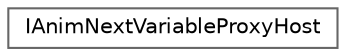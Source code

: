 digraph "Graphical Class Hierarchy"
{
 // INTERACTIVE_SVG=YES
 // LATEX_PDF_SIZE
  bgcolor="transparent";
  edge [fontname=Helvetica,fontsize=10,labelfontname=Helvetica,labelfontsize=10];
  node [fontname=Helvetica,fontsize=10,shape=box,height=0.2,width=0.4];
  rankdir="LR";
  Node0 [id="Node000000",label="IAnimNextVariableProxyHost",height=0.2,width=0.4,color="grey40", fillcolor="white", style="filled",URL="$d9/de8/classIAnimNextVariableProxyHost.html",tooltip="Interface used for hosting proxy variables."];
}
